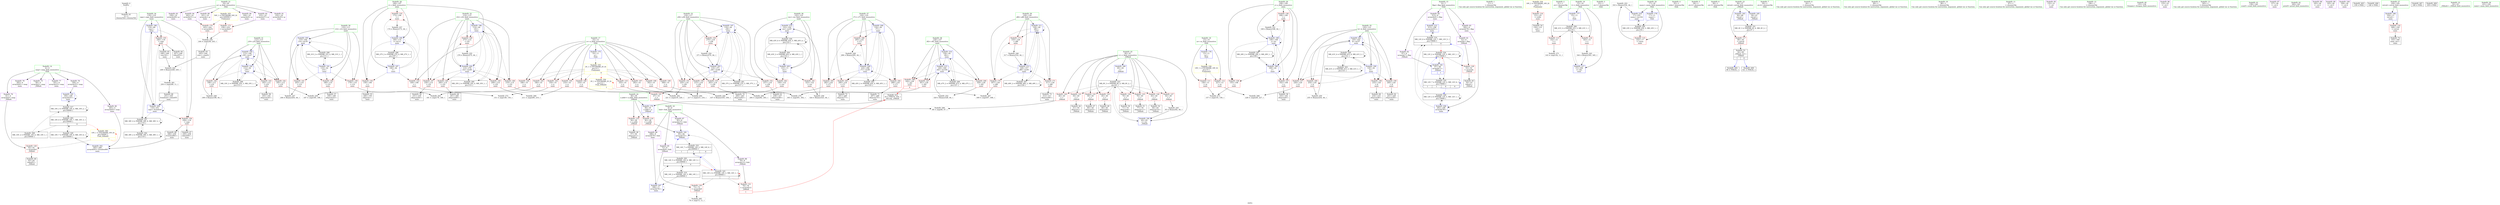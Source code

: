 digraph "SVFG" {
	label="SVFG";

	Node0x55d988379a10 [shape=record,color=grey,label="{NodeID: 0\nNullPtr}"];
	Node0x55d988379a10 -> Node0x55d988390a30[style=solid];
	Node0x55d9883d7ad0 [shape=record,color=yellow,style=double,label="{NodeID: 360\n10V_1 = ENCHI(MR_10V_0)\npts\{50000 \}\nFun[_Z4findi]|{|<s1>1}}"];
	Node0x55d9883d7ad0 -> Node0x55d9883adc20[style=dashed];
	Node0x55d9883d7ad0:s1 -> Node0x55d9883d7ad0[style=dashed,color=red];
	Node0x55d9883ab2d0 [shape=record,color=blue,label="{NodeID: 194\n112\<--199\nj18\<--inc27\nmain\n}"];
	Node0x55d9883ab2d0 -> Node0x55d9883ae6b0[style=dashed];
	Node0x55d9883ab2d0 -> Node0x55d9883ae780[style=dashed];
	Node0x55d9883ab2d0 -> Node0x55d9883ae850[style=dashed];
	Node0x55d9883ab2d0 -> Node0x55d9883ab130[style=dashed];
	Node0x55d9883ab2d0 -> Node0x55d9883ab2d0[style=dashed];
	Node0x55d9883ab2d0 -> Node0x55d9883ca280[style=dashed];
	Node0x55d9883a8700 [shape=record,color=red,label="{NodeID: 111\n156\<--13\n\<--m\nmain\n}"];
	Node0x55d9883a8700 -> Node0x55d9883b8ad0[style=solid];
	Node0x55d988392320 [shape=record,color=green,label="{NodeID: 28\n106\<--107\ni\<--i_field_insensitive\nmain\n}"];
	Node0x55d988392320 -> Node0x55d9883adf60[style=solid];
	Node0x55d988392320 -> Node0x55d9883ae030[style=solid];
	Node0x55d988392320 -> Node0x55d9883ae100[style=solid];
	Node0x55d988392320 -> Node0x55d9883b0c00[style=solid];
	Node0x55d988392320 -> Node0x55d9883b0e70[style=solid];
	Node0x55d9883cc080 [shape=record,color=black,label="{NodeID: 305\nMR_45V_2 = PHI(MR_45V_4, MR_45V_1, )\npts\{125 \}\n}"];
	Node0x55d9883cc080 -> Node0x55d9883abc90[style=dashed];
	Node0x55d9883ae440 [shape=record,color=red,label="{NodeID: 139\n179\<--110\n\<--i14\nmain\n}"];
	Node0x55d9883ae440 -> Node0x55d9883b7bd0[style=solid];
	Node0x55d9883a90b0 [shape=record,color=black,label="{NodeID: 56\n163\<--162\nidxprom8\<--\nmain\n}"];
	Node0x55d9883c5470 [shape=record,color=black,label="{NodeID: 333\nMR_14V_7 = PHI(MR_14V_2, MR_14V_6, )\npts\{90000 \}\n|{<s0>1|<s1>1|<s2>6}}"];
	Node0x55d9883c5470:s0 -> Node0x55d9883b07f0[style=dashed,color=blue];
	Node0x55d9883c5470:s1 -> Node0x55d9883d2480[style=dashed,color=blue];
	Node0x55d9883c5470:s2 -> Node0x55d9883c8480[style=dashed,color=blue];
	Node0x55d9883b5840 [shape=record,color=grey,label="{NodeID: 250\n255 = Binary(254, 44, )\n}"];
	Node0x55d9883b5840 -> Node0x55d9883ab880[style=solid];
	Node0x55d9883afb00 [shape=record,color=red,label="{NodeID: 167\n301\<--126\n\<--i82\nmain\n}"];
	Node0x55d9883afb00 -> Node0x55d9883b8650[style=solid];
	Node0x55d9883aa770 [shape=record,color=purple,label="{NodeID: 84\n313\<--6\narrayidx91\<--flag\nmain\n}"];
	Node0x55d9883aa770 -> Node0x55d9883b3060[style=solid];
	Node0x55d988390f10 [shape=record,color=green,label="{NodeID: 1\n11\<--1\n\<--dummyObj\nCan only get source location for instruction, argument, global var or function.}"];
	Node0x55d9883ab3a0 [shape=record,color=blue,label="{NodeID: 195\n110\<--204\ni14\<--inc30\nmain\n}"];
	Node0x55d9883ab3a0 -> Node0x55d9883ae440[style=dashed];
	Node0x55d9883ab3a0 -> Node0x55d9883ae510[style=dashed];
	Node0x55d9883ab3a0 -> Node0x55d9883ae5e0[style=dashed];
	Node0x55d9883ab3a0 -> Node0x55d9883ab3a0[style=dashed];
	Node0x55d9883ab3a0 -> Node0x55d9883c9d80[style=dashed];
	Node0x55d9883a87d0 [shape=record,color=red,label="{NodeID: 112\n227\<--13\n\<--m\nmain\n}"];
	Node0x55d9883a87d0 -> Node0x55d9883b8350[style=solid];
	Node0x55d9883923f0 [shape=record,color=green,label="{NodeID: 29\n108\<--109\nj\<--j_field_insensitive\nmain\n}"];
	Node0x55d9883923f0 -> Node0x55d9883ae1d0[style=solid];
	Node0x55d9883923f0 -> Node0x55d9883ae2a0[style=solid];
	Node0x55d9883923f0 -> Node0x55d9883ae370[style=solid];
	Node0x55d9883923f0 -> Node0x55d9883b0cd0[style=solid];
	Node0x55d9883923f0 -> Node0x55d9883b0da0[style=solid];
	Node0x55d9883cc580 [shape=record,color=black,label="{NodeID: 306\nMR_47V_2 = PHI(MR_47V_4, MR_47V_1, )\npts\{127 \}\n}"];
	Node0x55d9883cc580 -> Node0x55d9883abfd0[style=dashed];
	Node0x55d9883ae510 [shape=record,color=red,label="{NodeID: 140\n189\<--110\n\<--i14\nmain\n}"];
	Node0x55d9883ae510 -> Node0x55d9883a9180[style=solid];
	Node0x55d9883a9180 [shape=record,color=black,label="{NodeID: 57\n190\<--189\nidxprom22\<--\nmain\n}"];
	Node0x55d9883c5560 [shape=record,color=yellow,style=double,label="{NodeID: 334\n16V_1 = ENCHI(MR_16V_0)\npts\{1 \}\nFun[main]}"];
	Node0x55d9883c5560 -> Node0x55d9883ad190[style=dashed];
	Node0x55d9883b59c0 [shape=record,color=grey,label="{NodeID: 251\n169 = Binary(168, 44, )\n}"];
	Node0x55d9883b59c0 -> Node0x55d9883b0da0[style=solid];
	Node0x55d9883afbd0 [shape=record,color=red,label="{NodeID: 168\n320\<--126\n\<--i82\nmain\n|{<s0>6}}"];
	Node0x55d9883afbd0:s0 -> Node0x55d9883f1960[style=solid,color=red];
	Node0x55d9883aa840 [shape=record,color=purple,label="{NodeID: 85\n72\<--8\narrayidx9\<--link\n_Z4findi\n}"];
	Node0x55d9883aa840 -> Node0x55d9883adcf0[style=solid];
	Node0x55d988391560 [shape=record,color=green,label="{NodeID: 2\n21\<--1\n.str\<--dummyObj\nGlob }"];
	Node0x55d9883ab470 [shape=record,color=blue,label="{NodeID: 196\n114\<--44\ni32\<--\nmain\n}"];
	Node0x55d9883ab470 -> Node0x55d9883ae920[style=dashed];
	Node0x55d9883ab470 -> Node0x55d9883ae9f0[style=dashed];
	Node0x55d9883ab470 -> Node0x55d9883aeac0[style=dashed];
	Node0x55d9883ab470 -> Node0x55d9883aeb90[style=dashed];
	Node0x55d9883ab470 -> Node0x55d9883aec60[style=dashed];
	Node0x55d9883ab470 -> Node0x55d9883abaf0[style=dashed];
	Node0x55d9883ab470 -> Node0x55d9883ca780[style=dashed];
	Node0x55d9883a88a0 [shape=record,color=red,label="{NodeID: 113\n142\<--15\n\<--t\nmain\n}"];
	Node0x55d9883a88a0 -> Node0x55d9883b87d0[style=solid];
	Node0x55d9883924c0 [shape=record,color=green,label="{NodeID: 30\n110\<--111\ni14\<--i14_field_insensitive\nmain\n}"];
	Node0x55d9883924c0 -> Node0x55d9883ae440[style=solid];
	Node0x55d9883924c0 -> Node0x55d9883ae510[style=solid];
	Node0x55d9883924c0 -> Node0x55d9883ae5e0[style=solid];
	Node0x55d9883924c0 -> Node0x55d9883b0f40[style=solid];
	Node0x55d9883924c0 -> Node0x55d9883ab3a0[style=solid];
	Node0x55d9883cca80 [shape=record,color=black,label="{NodeID: 307\nMR_49V_2 = PHI(MR_49V_3, MR_49V_1, )\npts\{129 \}\n}"];
	Node0x55d9883cca80 -> Node0x55d9883ac0a0[style=dashed];
	Node0x55d9883cca80 -> Node0x55d9883cca80[style=dashed];
	Node0x55d9883ae5e0 [shape=record,color=red,label="{NodeID: 141\n203\<--110\n\<--i14\nmain\n}"];
	Node0x55d9883ae5e0 -> Node0x55d9883b53c0[style=solid];
	Node0x55d9883a9250 [shape=record,color=black,label="{NodeID: 58\n193\<--192\nidxprom24\<--\nmain\n}"];
	Node0x55d9883d64c0 [shape=record,color=yellow,style=double,label="{NodeID: 335\n2V_1 = ENCHI(MR_2V_0)\npts\{12 \}\nFun[main]|{|<s9>6}}"];
	Node0x55d9883d64c0 -> Node0x55d9883a7fb0[style=dashed];
	Node0x55d9883d64c0 -> Node0x55d9883a8080[style=dashed];
	Node0x55d9883d64c0 -> Node0x55d9883a8150[style=dashed];
	Node0x55d9883d64c0 -> Node0x55d9883a8220[style=dashed];
	Node0x55d9883d64c0 -> Node0x55d9883a82f0[style=dashed];
	Node0x55d9883d64c0 -> Node0x55d9883a83c0[style=dashed];
	Node0x55d9883d64c0 -> Node0x55d9883a8490[style=dashed];
	Node0x55d9883d64c0 -> Node0x55d9883a8560[style=dashed];
	Node0x55d9883d64c0 -> Node0x55d9883a8630[style=dashed];
	Node0x55d9883d64c0:s9 -> Node0x55d9883d7720[style=dashed,color=red];
	Node0x55d9883ac180 [shape=record,color=grey,label="{NodeID: 252\n329 = Binary(328, 44, )\n}"];
	Node0x55d9883ac180 -> Node0x55d9883b32d0[style=solid];
	Node0x55d9883afca0 [shape=record,color=red,label="{NodeID: 169\n328\<--126\n\<--i82\nmain\n}"];
	Node0x55d9883afca0 -> Node0x55d9883ac180[style=solid];
	Node0x55d9883aa910 [shape=record,color=purple,label="{NodeID: 86\n78\<--8\narrayidx12\<--link\n_Z4findi\n}"];
	Node0x55d9883aa910 -> Node0x55d9883addc0[style=solid];
	Node0x55d9883915f0 [shape=record,color=green,label="{NodeID: 3\n23\<--1\n.str.1\<--dummyObj\nGlob }"];
	Node0x55d9883ab540 [shape=record,color=blue,label="{NodeID: 197\n116\<--44\nj36\<--\nmain\n}"];
	Node0x55d9883ab540 -> Node0x55d9883aed30[style=dashed];
	Node0x55d9883ab540 -> Node0x55d9883aee00[style=dashed];
	Node0x55d9883ab540 -> Node0x55d9883aeed0[style=dashed];
	Node0x55d9883ab540 -> Node0x55d9883aefa0[style=dashed];
	Node0x55d9883ab540 -> Node0x55d9883af070[style=dashed];
	Node0x55d9883ab540 -> Node0x55d9883ab540[style=dashed];
	Node0x55d9883ab540 -> Node0x55d9883aba20[style=dashed];
	Node0x55d9883ab540 -> Node0x55d9883cac80[style=dashed];
	Node0x55d9883a8970 [shape=record,color=red,label="{NodeID: 114\n343\<--15\n\<--t\nmain\n}"];
	Node0x55d9883a8970 -> Node0x55d9883b4dc0[style=solid];
	Node0x55d988392590 [shape=record,color=green,label="{NodeID: 31\n112\<--113\nj18\<--j18_field_insensitive\nmain\n}"];
	Node0x55d988392590 -> Node0x55d9883ae6b0[style=solid];
	Node0x55d988392590 -> Node0x55d9883ae780[style=solid];
	Node0x55d988392590 -> Node0x55d9883ae850[style=solid];
	Node0x55d988392590 -> Node0x55d9883ab130[style=solid];
	Node0x55d988392590 -> Node0x55d9883ab2d0[style=solid];
	Node0x55d9883ccf80 [shape=record,color=black,label="{NodeID: 308\nMR_10V_2 = PHI(MR_10V_6, MR_10V_1, )\npts\{50000 \}\n}"];
	Node0x55d9883ccf80 -> Node0x55d9883cfc80[style=dashed];
	Node0x55d9883ae6b0 [shape=record,color=red,label="{NodeID: 142\n185\<--112\n\<--j18\nmain\n}"];
	Node0x55d9883ae6b0 -> Node0x55d9883acc00[style=solid];
	Node0x55d9883a9320 [shape=record,color=black,label="{NodeID: 59\n231\<--230\nidxprom44\<--\nmain\n}"];
	Node0x55d9883d65a0 [shape=record,color=yellow,style=double,label="{NodeID: 336\n19V_1 = ENCHI(MR_19V_0)\npts\{14 \}\nFun[main]}"];
	Node0x55d9883d65a0 -> Node0x55d9883a8700[style=dashed];
	Node0x55d9883d65a0 -> Node0x55d9883a87d0[style=dashed];
	Node0x55d9883ac300 [shape=record,color=grey,label="{NodeID: 253\n333 = Binary(332, 44, )\n}"];
	Node0x55d9883ac300 -> Node0x55d9883b33a0[style=solid];
	Node0x55d9883afd70 [shape=record,color=red,label="{NodeID: 170\n307\<--128\n\<--j86\nmain\n}"];
	Node0x55d9883afd70 -> Node0x55d9883b81d0[style=solid];
	Node0x55d9883aa9e0 [shape=record,color=purple,label="{NodeID: 87\n85\<--8\narrayidx15\<--link\n_Z4findi\n}"];
	Node0x55d9883aa9e0 -> Node0x55d9883b07f0[style=solid];
	Node0x55d9883a7790 [shape=record,color=green,label="{NodeID: 4\n25\<--1\nstdin\<--dummyObj\nGlob }"];
	Node0x55d9883ab610 [shape=record,color=blue,label="{NodeID: 198\n118\<--69\nsign\<--\nmain\n}"];
	Node0x55d9883ab610 -> Node0x55d9883af140[style=dashed];
	Node0x55d9883ab610 -> Node0x55d9883af210[style=dashed];
	Node0x55d9883ab610 -> Node0x55d9883ab7b0[style=dashed];
	Node0x55d9883ab610 -> Node0x55d9883d2e80[style=dashed];
	Node0x55d9883a8a40 [shape=record,color=red,label="{NodeID: 115\n332\<--17\n\<--cases\nmain\n}"];
	Node0x55d9883a8a40 -> Node0x55d9883ac300[style=solid];
	Node0x55d9883900b0 [shape=record,color=green,label="{NodeID: 32\n114\<--115\ni32\<--i32_field_insensitive\nmain\n}"];
	Node0x55d9883900b0 -> Node0x55d9883ae920[style=solid];
	Node0x55d9883900b0 -> Node0x55d9883ae9f0[style=solid];
	Node0x55d9883900b0 -> Node0x55d9883aeac0[style=solid];
	Node0x55d9883900b0 -> Node0x55d9883aeb90[style=solid];
	Node0x55d9883900b0 -> Node0x55d9883aec60[style=solid];
	Node0x55d9883900b0 -> Node0x55d9883ab470[style=solid];
	Node0x55d9883900b0 -> Node0x55d9883abaf0[style=solid];
	Node0x55d9883cd480 [shape=record,color=black,label="{NodeID: 309\nMR_12V_2 = PHI(MR_12V_5, MR_12V_1, )\npts\{70000 \}\n}"];
	Node0x55d9883cd480 -> Node0x55d9883abe30[style=dashed];
	Node0x55d9883cd480 -> Node0x55d9883cd480[style=dashed];
	Node0x55d9883cd480 -> Node0x55d9883ced80[style=dashed];
	Node0x55d9883ae780 [shape=record,color=red,label="{NodeID: 143\n192\<--112\n\<--j18\nmain\n}"];
	Node0x55d9883ae780 -> Node0x55d9883a9250[style=solid];
	Node0x55d9883a93f0 [shape=record,color=black,label="{NodeID: 60\n234\<--233\nidxprom46\<--\nmain\n}"];
	Node0x55d9883ac480 [shape=record,color=grey,label="{NodeID: 254\n271 = Binary(270, 44, )\n}"];
	Node0x55d9883ac480 -> Node0x55d9883aba20[style=solid];
	Node0x55d9883afe40 [shape=record,color=red,label="{NodeID: 171\n311\<--128\n\<--j86\nmain\n}"];
	Node0x55d9883afe40 -> Node0x55d9883a9e80[style=solid];
	Node0x55d9883aaab0 [shape=record,color=purple,label="{NodeID: 88\n288\<--8\narrayidx76\<--link\nmain\n}"];
	Node0x55d9883aaab0 -> Node0x55d9883abd60[style=solid];
	Node0x55d9883a7820 [shape=record,color=green,label="{NodeID: 5\n26\<--1\n.str.2\<--dummyObj\nGlob }"];
	Node0x55d9883ab6e0 [shape=record,color=blue,label="{NodeID: 199\n120\<--44\nk\<--\nmain\n}"];
	Node0x55d9883ab6e0 -> Node0x55d9883af2e0[style=dashed];
	Node0x55d9883ab6e0 -> Node0x55d9883af3b0[style=dashed];
	Node0x55d9883ab6e0 -> Node0x55d9883af480[style=dashed];
	Node0x55d9883ab6e0 -> Node0x55d9883af550[style=dashed];
	Node0x55d9883ab6e0 -> Node0x55d9883ab880[style=dashed];
	Node0x55d9883ab6e0 -> Node0x55d9883d3380[style=dashed];
	Node0x55d9883ad190 [shape=record,color=red,label="{NodeID: 116\n131\<--25\n\<--stdin\nmain\n}"];
	Node0x55d9883ad190 -> Node0x55d9883a8f10[style=solid];
	Node0x55d988390180 [shape=record,color=green,label="{NodeID: 33\n116\<--117\nj36\<--j36_field_insensitive\nmain\n}"];
	Node0x55d988390180 -> Node0x55d9883aed30[style=solid];
	Node0x55d988390180 -> Node0x55d9883aee00[style=solid];
	Node0x55d988390180 -> Node0x55d9883aeed0[style=solid];
	Node0x55d988390180 -> Node0x55d9883aefa0[style=solid];
	Node0x55d988390180 -> Node0x55d9883af070[style=solid];
	Node0x55d988390180 -> Node0x55d9883ab540[style=solid];
	Node0x55d988390180 -> Node0x55d9883aba20[style=solid];
	Node0x55d9883cd980 [shape=record,color=black,label="{NodeID: 310\nMR_14V_2 = PHI(MR_14V_5, MR_14V_1, )\npts\{90000 \}\n}"];
	Node0x55d9883cd980 -> Node0x55d9883abd60[style=dashed];
	Node0x55d9883cd980 -> Node0x55d9883c8480[style=dashed];
	Node0x55d9883ae850 [shape=record,color=red,label="{NodeID: 144\n198\<--112\n\<--j18\nmain\n}"];
	Node0x55d9883ae850 -> Node0x55d9883b5540[style=solid];
	Node0x55d9883a94c0 [shape=record,color=black,label="{NodeID: 61\n238\<--237\nidxprom48\<--\nmain\n}"];
	Node0x55d9883ac600 [shape=record,color=grey,label="{NodeID: 255\n276 = Binary(275, 44, )\n}"];
	Node0x55d9883ac600 -> Node0x55d9883abaf0[style=solid];
	Node0x55d9883aff10 [shape=record,color=red,label="{NodeID: 172\n316\<--128\n\<--j86\nmain\n}"];
	Node0x55d9883aff10 -> Node0x55d9883b5240[style=solid];
	Node0x55d9883aab80 [shape=record,color=purple,label="{NodeID: 89\n161\<--19\narrayidx\<--p\nmain\n}"];
	Node0x55d988379af0 [shape=record,color=green,label="{NodeID: 6\n28\<--1\n.str.3\<--dummyObj\nGlob }"];
	Node0x55d9883c5690 [shape=record,color=black,label="{NodeID: 283\nMR_10V_6 = PHI(MR_10V_7, MR_10V_3, )\npts\{50000 \}\n|{|<s2>6}}"];
	Node0x55d9883c5690 -> Node0x55d9883ccf80[style=dashed];
	Node0x55d9883c5690 -> Node0x55d9883d3880[style=dashed];
	Node0x55d9883c5690:s2 -> Node0x55d9883d7ad0[style=dashed,color=red];
	Node0x55d9883ab7b0 [shape=record,color=blue,label="{NodeID: 200\n118\<--251\nsign\<--frombool\nmain\n}"];
	Node0x55d9883ab7b0 -> Node0x55d9883af140[style=dashed];
	Node0x55d9883ab7b0 -> Node0x55d9883af210[style=dashed];
	Node0x55d9883ab7b0 -> Node0x55d9883ab7b0[style=dashed];
	Node0x55d9883ab7b0 -> Node0x55d9883d2e80[style=dashed];
	Node0x55d9883ad260 [shape=record,color=red,label="{NodeID: 117\n99\<--36\n\<--retval\n_Z4findi\n}"];
	Node0x55d9883ad260 -> Node0x55d9883a8e40[style=solid];
	Node0x55d988390250 [shape=record,color=green,label="{NodeID: 34\n118\<--119\nsign\<--sign_field_insensitive\nmain\n}"];
	Node0x55d988390250 -> Node0x55d9883af140[style=solid];
	Node0x55d988390250 -> Node0x55d9883af210[style=solid];
	Node0x55d988390250 -> Node0x55d9883ab610[style=solid];
	Node0x55d988390250 -> Node0x55d9883ab7b0[style=solid];
	Node0x55d9883ae920 [shape=record,color=red,label="{NodeID: 145\n209\<--114\n\<--i32\nmain\n}"];
	Node0x55d9883ae920 -> Node0x55d9883b84d0[style=solid];
	Node0x55d9883a9590 [shape=record,color=black,label="{NodeID: 62\n241\<--240\nidxprom50\<--\nmain\n}"];
	Node0x55d9883ac780 [shape=record,color=grey,label="{NodeID: 256\n324 = Binary(323, 44, )\n}"];
	Node0x55d9883ac780 -> Node0x55d9883b3200[style=solid];
	Node0x55d9883affe0 [shape=record,color=red,label="{NodeID: 173\n236\<--235\n\<--arrayidx47\nmain\n}"];
	Node0x55d9883affe0 -> Node0x55d9883aca80[style=solid];
	Node0x55d9883aac50 [shape=record,color=purple,label="{NodeID: 90\n164\<--19\narrayidx9\<--p\nmain\n}"];
	Node0x55d988379b80 [shape=record,color=green,label="{NodeID: 7\n30\<--1\n.str.4\<--dummyObj\nGlob }"];
	Node0x55d9883ab880 [shape=record,color=blue,label="{NodeID: 201\n120\<--255\nk\<--inc57\nmain\n}"];
	Node0x55d9883ab880 -> Node0x55d9883af2e0[style=dashed];
	Node0x55d9883ab880 -> Node0x55d9883af3b0[style=dashed];
	Node0x55d9883ab880 -> Node0x55d9883af480[style=dashed];
	Node0x55d9883ab880 -> Node0x55d9883af550[style=dashed];
	Node0x55d9883ab880 -> Node0x55d9883ab880[style=dashed];
	Node0x55d9883ab880 -> Node0x55d9883d3380[style=dashed];
	Node0x55d9883ad330 [shape=record,color=red,label="{NodeID: 118\n56\<--38\n\<--u.addr\n_Z4findi\n}"];
	Node0x55d9883ad330 -> Node0x55d988390cd0[style=solid];
	Node0x55d988390320 [shape=record,color=green,label="{NodeID: 35\n120\<--121\nk\<--k_field_insensitive\nmain\n}"];
	Node0x55d988390320 -> Node0x55d9883af2e0[style=solid];
	Node0x55d988390320 -> Node0x55d9883af3b0[style=solid];
	Node0x55d988390320 -> Node0x55d9883af480[style=solid];
	Node0x55d988390320 -> Node0x55d9883af550[style=solid];
	Node0x55d988390320 -> Node0x55d9883ab6e0[style=solid];
	Node0x55d988390320 -> Node0x55d9883ab880[style=solid];
	Node0x55d9883ae9f0 [shape=record,color=red,label="{NodeID: 146\n219\<--114\n\<--i32\nmain\n}"];
	Node0x55d9883ae9f0 -> Node0x55d9883ad080[style=solid];
	Node0x55d9883a9660 [shape=record,color=black,label="{NodeID: 63\n245\<--244\nconv\<--cmp52\nmain\n}"];
	Node0x55d9883a9660 -> Node0x55d9883b4c40[style=solid];
	Node0x55d9883ac900 [shape=record,color=grey,label="{NodeID: 257\n174 = Binary(173, 44, )\n}"];
	Node0x55d9883ac900 -> Node0x55d9883b0e70[style=solid];
	Node0x55d9883b00b0 [shape=record,color=red,label="{NodeID: 174\n243\<--242\n\<--arrayidx51\nmain\n}"];
	Node0x55d9883b00b0 -> Node0x55d9883aca80[style=solid];
	Node0x55d9883aad20 [shape=record,color=purple,label="{NodeID: 91\n232\<--19\narrayidx45\<--p\nmain\n}"];
	Node0x55d988379c10 [shape=record,color=green,label="{NodeID: 8\n44\<--1\n\<--dummyObj\nCan only get source location for instruction, argument, global var or function.}"];
	Node0x55d9883ab950 [shape=record,color=blue,label="{NodeID: 202\n265\<--266\narrayidx63\<--frombool64\nmain\n}"];
	Node0x55d9883ab950 -> Node0x55d9883d3880[style=dashed];
	Node0x55d9883ad400 [shape=record,color=red,label="{NodeID: 119\n82\<--38\n\<--u.addr\n_Z4findi\n}"];
	Node0x55d9883ad400 -> Node0x55d9883b07f0[style=solid];
	Node0x55d9883903f0 [shape=record,color=green,label="{NodeID: 36\n122\<--123\nres\<--res_field_insensitive\nmain\n}"];
	Node0x55d9883903f0 -> Node0x55d9883af620[style=solid];
	Node0x55d9883903f0 -> Node0x55d9883af6f0[style=solid];
	Node0x55d9883903f0 -> Node0x55d9883abbc0[style=solid];
	Node0x55d9883903f0 -> Node0x55d9883b3200[style=solid];
	Node0x55d9883aeac0 [shape=record,color=red,label="{NodeID: 147\n230\<--114\n\<--i32\nmain\n}"];
	Node0x55d9883aeac0 -> Node0x55d9883a9320[style=solid];
	Node0x55d9883a9730 [shape=record,color=black,label="{NodeID: 64\n247\<--246\ntobool53\<--\nmain\n}"];
	Node0x55d9883aca80 [shape=record,color=grey,label="{NodeID: 258\n244 = cmp(236, 243, )\n}"];
	Node0x55d9883aca80 -> Node0x55d9883a9660[style=solid];
	Node0x55d9883b0180 [shape=record,color=blue,label="{NodeID: 175\n10\<--11\nn\<--\nGlob }"];
	Node0x55d9883b0180 -> Node0x55d9883d64c0[style=dashed];
	Node0x55d9883aadf0 [shape=record,color=purple,label="{NodeID: 92\n235\<--19\narrayidx47\<--p\nmain\n}"];
	Node0x55d9883aadf0 -> Node0x55d9883affe0[style=solid];
	Node0x55d988379cc0 [shape=record,color=green,label="{NodeID: 9\n69\<--1\n\<--dummyObj\nCan only get source location for instruction, argument, global var or function.}"];
	Node0x55d9883aba20 [shape=record,color=blue,label="{NodeID: 203\n116\<--271\nj36\<--inc66\nmain\n}"];
	Node0x55d9883aba20 -> Node0x55d9883aed30[style=dashed];
	Node0x55d9883aba20 -> Node0x55d9883aee00[style=dashed];
	Node0x55d9883aba20 -> Node0x55d9883aeed0[style=dashed];
	Node0x55d9883aba20 -> Node0x55d9883aefa0[style=dashed];
	Node0x55d9883aba20 -> Node0x55d9883af070[style=dashed];
	Node0x55d9883aba20 -> Node0x55d9883ab540[style=dashed];
	Node0x55d9883aba20 -> Node0x55d9883aba20[style=dashed];
	Node0x55d9883aba20 -> Node0x55d9883cac80[style=dashed];
	Node0x55d9883ad4d0 [shape=record,color=red,label="{NodeID: 120\n46\<--40\n\<--v\n_Z4findi\n}"];
	Node0x55d9883ad4d0 -> Node0x55d9883b8050[style=solid];
	Node0x55d9883904c0 [shape=record,color=green,label="{NodeID: 37\n124\<--125\ni71\<--i71_field_insensitive\nmain\n}"];
	Node0x55d9883904c0 -> Node0x55d9883af7c0[style=solid];
	Node0x55d9883904c0 -> Node0x55d9883af890[style=solid];
	Node0x55d9883904c0 -> Node0x55d9883af960[style=solid];
	Node0x55d9883904c0 -> Node0x55d9883afa30[style=solid];
	Node0x55d9883904c0 -> Node0x55d9883abc90[style=solid];
	Node0x55d9883904c0 -> Node0x55d9883abf00[style=solid];
	Node0x55d9883ced80 [shape=record,color=black,label="{NodeID: 314\nMR_12V_6 = PHI(MR_12V_7, MR_12V_5, )\npts\{70000 \}\n|{|<s1>6}}"];
	Node0x55d9883ced80 -> Node0x55d9883b3060[style=dashed];
	Node0x55d9883ced80:s1 -> Node0x55d9883d1f80[style=dashed,color=red];
	Node0x55d9883aeb90 [shape=record,color=red,label="{NodeID: 148\n260\<--114\n\<--i32\nmain\n}"];
	Node0x55d9883aeb90 -> Node0x55d9883a9b40[style=solid];
	Node0x55d9883a9800 [shape=record,color=black,label="{NodeID: 65\n248\<--246\nconv54\<--\nmain\n}"];
	Node0x55d9883a9800 -> Node0x55d9883b4c40[style=solid];
	Node0x55d9883acc00 [shape=record,color=grey,label="{NodeID: 259\n187 = cmp(185, 186, )\n}"];
	Node0x55d9883b0280 [shape=record,color=blue,label="{NodeID: 176\n13\<--11\nm\<--\nGlob }"];
	Node0x55d9883b0280 -> Node0x55d9883d65a0[style=dashed];
	Node0x55d9883aaec0 [shape=record,color=purple,label="{NodeID: 93\n239\<--19\narrayidx49\<--p\nmain\n}"];
	Node0x55d988379d50 [shape=record,color=green,label="{NodeID: 10\n88\<--1\n\<--dummyObj\nCan only get source location for instruction, argument, global var or function.}"];
	Node0x55d9883abaf0 [shape=record,color=blue,label="{NodeID: 204\n114\<--276\ni32\<--inc69\nmain\n}"];
	Node0x55d9883abaf0 -> Node0x55d9883ae920[style=dashed];
	Node0x55d9883abaf0 -> Node0x55d9883ae9f0[style=dashed];
	Node0x55d9883abaf0 -> Node0x55d9883aeac0[style=dashed];
	Node0x55d9883abaf0 -> Node0x55d9883aeb90[style=dashed];
	Node0x55d9883abaf0 -> Node0x55d9883aec60[style=dashed];
	Node0x55d9883abaf0 -> Node0x55d9883abaf0[style=dashed];
	Node0x55d9883abaf0 -> Node0x55d9883ca780[style=dashed];
	Node0x55d9883ad5a0 [shape=record,color=red,label="{NodeID: 121\n50\<--40\n\<--v\n_Z4findi\n}"];
	Node0x55d9883ad5a0 -> Node0x55d988390b30[style=solid];
	Node0x55d988390590 [shape=record,color=green,label="{NodeID: 38\n126\<--127\ni82\<--i82_field_insensitive\nmain\n}"];
	Node0x55d988390590 -> Node0x55d9883afb00[style=solid];
	Node0x55d988390590 -> Node0x55d9883afbd0[style=solid];
	Node0x55d988390590 -> Node0x55d9883afca0[style=solid];
	Node0x55d988390590 -> Node0x55d9883abfd0[style=solid];
	Node0x55d988390590 -> Node0x55d9883b32d0[style=solid];
	Node0x55d9883aec60 [shape=record,color=red,label="{NodeID: 149\n275\<--114\n\<--i32\nmain\n}"];
	Node0x55d9883aec60 -> Node0x55d9883ac600[style=solid];
	Node0x55d9883a98d0 [shape=record,color=black,label="{NodeID: 66\n251\<--250\nfrombool\<--tobool55\nmain\n}"];
	Node0x55d9883a98d0 -> Node0x55d9883ab7b0[style=solid];
	Node0x55d9883acd80 [shape=record,color=grey,label="{NodeID: 260\n284 = cmp(282, 283, )\n}"];
	Node0x55d9883b0380 [shape=record,color=blue,label="{NodeID: 177\n15\<--11\nt\<--\nGlob }"];
	Node0x55d9883b0380 -> Node0x55d9883c8980[style=dashed];
	Node0x55d9883aaf90 [shape=record,color=purple,label="{NodeID: 94\n242\<--19\narrayidx51\<--p\nmain\n}"];
	Node0x55d9883aaf90 -> Node0x55d9883b00b0[style=solid];
	Node0x55d98837c7f0 [shape=record,color=green,label="{NodeID: 11\n97\<--1\n\<--dummyObj\nCan only get source location for instruction, argument, global var or function.}"];
	Node0x55d9883abbc0 [shape=record,color=blue,label="{NodeID: 205\n122\<--11\nres\<--\nmain\n}"];
	Node0x55d9883abbc0 -> Node0x55d9883af620[style=dashed];
	Node0x55d9883abbc0 -> Node0x55d9883af6f0[style=dashed];
	Node0x55d9883abbc0 -> Node0x55d9883b3200[style=dashed];
	Node0x55d9883abbc0 -> Node0x55d9883cbb80[style=dashed];
	Node0x55d9883abbc0 -> Node0x55d9883d3d80[style=dashed];
	Node0x55d9883ad670 [shape=record,color=red,label="{NodeID: 122\n59\<--40\n\<--v\n_Z4findi\n}"];
	Node0x55d9883ad670 -> Node0x55d988390da0[style=solid];
	Node0x55d988390660 [shape=record,color=green,label="{NodeID: 39\n128\<--129\nj86\<--j86_field_insensitive\nmain\n}"];
	Node0x55d988390660 -> Node0x55d9883afd70[style=solid];
	Node0x55d988390660 -> Node0x55d9883afe40[style=solid];
	Node0x55d988390660 -> Node0x55d9883aff10[style=solid];
	Node0x55d988390660 -> Node0x55d9883ac0a0[style=solid];
	Node0x55d988390660 -> Node0x55d9883b3130[style=solid];
	Node0x55d9883aed30 [shape=record,color=red,label="{NodeID: 150\n215\<--116\n\<--j36\nmain\n}"];
	Node0x55d9883aed30 -> Node0x55d9883b7d50[style=solid];
	Node0x55d9883a99a0 [shape=record,color=black,label="{NodeID: 67\n259\<--258\ntobool59\<--\nmain\n}"];
	Node0x55d9883acf00 [shape=record,color=grey,label="{NodeID: 261\n250 = cmp(249, 11, )\n}"];
	Node0x55d9883acf00 -> Node0x55d9883a98d0[style=solid];
	Node0x55d9883b0480 [shape=record,color=blue,label="{NodeID: 178\n17\<--11\ncases\<--\nGlob }"];
	Node0x55d9883b0480 -> Node0x55d9883c8e80[style=dashed];
	Node0x55d9883ab060 [shape=record,color=purple,label="{NodeID: 95\n132\<--21\n\<--.str\nmain\n}"];
	Node0x55d98837c8c0 [shape=record,color=green,label="{NodeID: 12\n196\<--1\n\<--dummyObj\nCan only get source location for instruction, argument, global var or function.}"];
	Node0x55d9883abc90 [shape=record,color=blue,label="{NodeID: 206\n124\<--44\ni71\<--\nmain\n}"];
	Node0x55d9883abc90 -> Node0x55d9883af7c0[style=dashed];
	Node0x55d9883abc90 -> Node0x55d9883af890[style=dashed];
	Node0x55d9883abc90 -> Node0x55d9883af960[style=dashed];
	Node0x55d9883abc90 -> Node0x55d9883afa30[style=dashed];
	Node0x55d9883abc90 -> Node0x55d9883abf00[style=dashed];
	Node0x55d9883abc90 -> Node0x55d9883cc080[style=dashed];
	Node0x55d9883ad740 [shape=record,color=red,label="{NodeID: 123\n65\<--40\n\<--v\n_Z4findi\n}"];
	Node0x55d9883ad740 -> Node0x55d9883a8b80[style=solid];
	Node0x55d988390730 [shape=record,color=green,label="{NodeID: 40\n135\<--136\nfreopen\<--freopen_field_insensitive\n}"];
	Node0x55d9883cfc80 [shape=record,color=black,label="{NodeID: 317\nMR_10V_3 = PHI(MR_10V_4, MR_10V_2, )\npts\{50000 \}\n}"];
	Node0x55d9883cfc80 -> Node0x55d9883ab200[style=dashed];
	Node0x55d9883cfc80 -> Node0x55d9883c5690[style=dashed];
	Node0x55d9883cfc80 -> Node0x55d9883cfc80[style=dashed];
	Node0x55d9883aee00 [shape=record,color=red,label="{NodeID: 151\n220\<--116\n\<--j36\nmain\n}"];
	Node0x55d9883aee00 -> Node0x55d9883ad080[style=solid];
	Node0x55d9883a9a70 [shape=record,color=black,label="{NodeID: 68\n266\<--258\nfrombool64\<--\nmain\n}"];
	Node0x55d9883a9a70 -> Node0x55d9883ab950[style=solid];
	Node0x55d9883ad080 [shape=record,color=grey,label="{NodeID: 262\n221 = cmp(219, 220, )\n}"];
	Node0x55d9883b0580 [shape=record,color=blue,label="{NodeID: 179\n38\<--35\nu.addr\<--u\n_Z4findi\n}"];
	Node0x55d9883b0580 -> Node0x55d9883ad330[style=dashed];
	Node0x55d9883b0580 -> Node0x55d9883ad400[style=dashed];
	Node0x55d9883a7ad0 [shape=record,color=purple,label="{NodeID: 96\n133\<--23\n\<--.str.1\nmain\n}"];
	Node0x55d98837c990 [shape=record,color=green,label="{NodeID: 13\n345\<--1\n\<--dummyObj\nCan only get source location for instruction, argument, global var or function.}"];
	Node0x55d9883abd60 [shape=record,color=blue,label="{NodeID: 207\n288\<--11\narrayidx76\<--\nmain\n}"];
	Node0x55d9883abd60 -> Node0x55d9883abd60[style=dashed];
	Node0x55d9883abd60 -> Node0x55d9883c8480[style=dashed];
	Node0x55d9883ad810 [shape=record,color=red,label="{NodeID: 124\n70\<--40\n\<--v\n_Z4findi\n}"];
	Node0x55d9883ad810 -> Node0x55d9883a8c10[style=solid];
	Node0x55d988390830 [shape=record,color=green,label="{NodeID: 41\n139\<--140\nscanf\<--scanf_field_insensitive\n}"];
	Node0x55d9883aeed0 [shape=record,color=red,label="{NodeID: 152\n237\<--116\n\<--j36\nmain\n}"];
	Node0x55d9883aeed0 -> Node0x55d9883a94c0[style=solid];
	Node0x55d9883a9b40 [shape=record,color=black,label="{NodeID: 69\n261\<--260\nidxprom60\<--\nmain\n}"];
	Node0x55d9883b7bd0 [shape=record,color=grey,label="{NodeID: 263\n181 = cmp(179, 180, )\n}"];
	Node0x55d9883b0650 [shape=record,color=blue,label="{NodeID: 180\n40\<--44\nv\<--\n_Z4findi\n}"];
	Node0x55d9883b0650 -> Node0x55d9883d1a80[style=dashed];
	Node0x55d9883a7ba0 [shape=record,color=purple,label="{NodeID: 97\n137\<--26\n\<--.str.2\nmain\n}"];
	Node0x55d98837c490 [shape=record,color=green,label="{NodeID: 14\n4\<--5\nmap\<--map_field_insensitive\nGlob }"];
	Node0x55d98837c490 -> Node0x55d9883aa020[style=solid];
	Node0x55d98837c490 -> Node0x55d9883aa0f0[style=solid];
	Node0x55d98837c490 -> Node0x55d9883aa1c0[style=solid];
	Node0x55d98837c490 -> Node0x55d9883aa290[style=solid];
	Node0x55d98837c490 -> Node0x55d9883aa360[style=solid];
	Node0x55d98837c490 -> Node0x55d9883aa430[style=solid];
	Node0x55d9883abe30 [shape=record,color=blue,label="{NodeID: 208\n292\<--196\narrayidx78\<--\nmain\n}"];
	Node0x55d9883abe30 -> Node0x55d9883abe30[style=dashed];
	Node0x55d9883abe30 -> Node0x55d9883cd480[style=dashed];
	Node0x55d9883abe30 -> Node0x55d9883ced80[style=dashed];
	Node0x55d9883ad8e0 [shape=record,color=red,label="{NodeID: 125\n76\<--40\n\<--v\n_Z4findi\n}"];
	Node0x55d9883ad8e0 -> Node0x55d9883a8ca0[style=solid];
	Node0x55d988390930 [shape=record,color=green,label="{NodeID: 42\n340\<--341\nprintf\<--printf_field_insensitive\n}"];
	Node0x55d9883aefa0 [shape=record,color=red,label="{NodeID: 153\n263\<--116\n\<--j36\nmain\n}"];
	Node0x55d9883aefa0 -> Node0x55d9883a9c10[style=solid];
	Node0x55d9883a9c10 [shape=record,color=black,label="{NodeID: 70\n264\<--263\nidxprom62\<--\nmain\n}"];
	Node0x55d9883b7d50 [shape=record,color=grey,label="{NodeID: 264\n217 = cmp(215, 216, )\n}"];
	Node0x55d9883b0720 [shape=record,color=blue,label="{NodeID: 181\n67\<--69\narrayidx7\<--\n_Z4findi\n|{|<s1>1}}"];
	Node0x55d9883b0720 -> Node0x55d9883c5380[style=dashed];
	Node0x55d9883b0720:s1 -> Node0x55d9883d1f80[style=dashed,color=red];
	Node0x55d9883a7c70 [shape=record,color=purple,label="{NodeID: 98\n165\<--26\n\<--.str.2\nmain\n}"];
	Node0x55d98837c560 [shape=record,color=green,label="{NodeID: 15\n6\<--7\nflag\<--flag_field_insensitive\nGlob }"];
	Node0x55d98837c560 -> Node0x55d9883aa500[style=solid];
	Node0x55d98837c560 -> Node0x55d9883aa5d0[style=solid];
	Node0x55d98837c560 -> Node0x55d9883aa6a0[style=solid];
	Node0x55d98837c560 -> Node0x55d9883aa770[style=solid];
	Node0x55d9883abf00 [shape=record,color=blue,label="{NodeID: 209\n124\<--296\ni71\<--inc80\nmain\n}"];
	Node0x55d9883abf00 -> Node0x55d9883af7c0[style=dashed];
	Node0x55d9883abf00 -> Node0x55d9883af890[style=dashed];
	Node0x55d9883abf00 -> Node0x55d9883af960[style=dashed];
	Node0x55d9883abf00 -> Node0x55d9883afa30[style=dashed];
	Node0x55d9883abf00 -> Node0x55d9883abf00[style=dashed];
	Node0x55d9883abf00 -> Node0x55d9883cc080[style=dashed];
	Node0x55d9883ad9b0 [shape=record,color=red,label="{NodeID: 126\n83\<--40\n\<--v\n_Z4findi\n}"];
	Node0x55d9883ad9b0 -> Node0x55d9883a8d70[style=solid];
	Node0x55d988390a30 [shape=record,color=black,label="{NodeID: 43\n2\<--3\ndummyVal\<--dummyVal\n}"];
	Node0x55d9883af070 [shape=record,color=red,label="{NodeID: 154\n270\<--116\n\<--j36\nmain\n}"];
	Node0x55d9883af070 -> Node0x55d9883ac480[style=solid];
	Node0x55d9883a9ce0 [shape=record,color=black,label="{NodeID: 71\n287\<--286\nidxprom75\<--\nmain\n}"];
	Node0x55d9883b7ed0 [shape=record,color=grey,label="{NodeID: 265\n74 = cmp(73, 11, )\n}"];
	Node0x55d9883b07f0 [shape=record,color=blue,label="{NodeID: 182\n85\<--82\narrayidx15\<--\n_Z4findi\n}"];
	Node0x55d9883b07f0 -> Node0x55d9883c5470[style=dashed];
	Node0x55d9883a7d40 [shape=record,color=purple,label="{NodeID: 99\n145\<--28\n\<--.str.3\nmain\n}"];
	Node0x55d98837c630 [shape=record,color=green,label="{NodeID: 16\n8\<--9\nlink\<--link_field_insensitive\nGlob }"];
	Node0x55d98837c630 -> Node0x55d9883aa840[style=solid];
	Node0x55d98837c630 -> Node0x55d9883aa910[style=solid];
	Node0x55d98837c630 -> Node0x55d9883aa9e0[style=solid];
	Node0x55d98837c630 -> Node0x55d9883aaab0[style=solid];
	Node0x55d9883c8480 [shape=record,color=black,label="{NodeID: 293\nMR_14V_5 = PHI(MR_14V_6, MR_14V_3, )\npts\{90000 \}\n|{|<s1>6}}"];
	Node0x55d9883c8480 -> Node0x55d9883cd980[style=dashed];
	Node0x55d9883c8480:s1 -> Node0x55d9883d2480[style=dashed,color=red];
	Node0x55d9883abfd0 [shape=record,color=blue,label="{NodeID: 210\n126\<--44\ni82\<--\nmain\n}"];
	Node0x55d9883abfd0 -> Node0x55d9883afb00[style=dashed];
	Node0x55d9883abfd0 -> Node0x55d9883afbd0[style=dashed];
	Node0x55d9883abfd0 -> Node0x55d9883afca0[style=dashed];
	Node0x55d9883abfd0 -> Node0x55d9883b32d0[style=dashed];
	Node0x55d9883abfd0 -> Node0x55d9883cc580[style=dashed];
	Node0x55d9883ada80 [shape=record,color=red,label="{NodeID: 127\n92\<--40\n\<--v\n_Z4findi\n}"];
	Node0x55d9883ada80 -> Node0x55d9883b50c0[style=solid];
	Node0x55d988390b30 [shape=record,color=black,label="{NodeID: 44\n51\<--50\nidxprom\<--\n_Z4findi\n}"];
	Node0x55d9880bacf0 [shape=record,color=black,label="{NodeID: 404\n80 = PHI(34, )\n}"];
	Node0x55d9883af140 [shape=record,color=red,label="{NodeID: 155\n246\<--118\n\<--sign\nmain\n}"];
	Node0x55d9883af140 -> Node0x55d9883a9730[style=solid];
	Node0x55d9883af140 -> Node0x55d9883a9800[style=solid];
	Node0x55d9883a9db0 [shape=record,color=black,label="{NodeID: 72\n291\<--290\nidxprom77\<--\nmain\n}"];
	Node0x55d9883b8050 [shape=record,color=grey,label="{NodeID: 266\n48 = cmp(46, 47, )\n}"];
	Node0x55d9883b08c0 [shape=record,color=blue,label="{NodeID: 183\n36\<--88\nretval\<--\n_Z4findi\n}"];
	Node0x55d9883b08c0 -> Node0x55d9883c4e80[style=dashed];
	Node0x55d9883a7e10 [shape=record,color=purple,label="{NodeID: 100\n338\<--30\n\<--.str.4\nmain\n}"];
	Node0x55d98837c700 [shape=record,color=green,label="{NodeID: 17\n10\<--12\nn\<--n_field_insensitive\nGlob }"];
	Node0x55d98837c700 -> Node0x55d9883a7ee0[style=solid];
	Node0x55d98837c700 -> Node0x55d9883a7fb0[style=solid];
	Node0x55d98837c700 -> Node0x55d9883a8080[style=solid];
	Node0x55d98837c700 -> Node0x55d9883a8150[style=solid];
	Node0x55d98837c700 -> Node0x55d9883a8220[style=solid];
	Node0x55d98837c700 -> Node0x55d9883a82f0[style=solid];
	Node0x55d98837c700 -> Node0x55d9883a83c0[style=solid];
	Node0x55d98837c700 -> Node0x55d9883a8490[style=solid];
	Node0x55d98837c700 -> Node0x55d9883a8560[style=solid];
	Node0x55d98837c700 -> Node0x55d9883a8630[style=solid];
	Node0x55d98837c700 -> Node0x55d9883b0180[style=solid];
	Node0x55d9883c8980 [shape=record,color=black,label="{NodeID: 294\nMR_21V_2 = PHI(MR_21V_3, MR_21V_1, )\npts\{16 \}\n}"];
	Node0x55d9883c8980 -> Node0x55d9883a88a0[style=dashed];
	Node0x55d9883c8980 -> Node0x55d9883a8970[style=dashed];
	Node0x55d9883c8980 -> Node0x55d9883b3470[style=dashed];
	Node0x55d9883ac0a0 [shape=record,color=blue,label="{NodeID: 211\n128\<--44\nj86\<--\nmain\n}"];
	Node0x55d9883ac0a0 -> Node0x55d9883afd70[style=dashed];
	Node0x55d9883ac0a0 -> Node0x55d9883afe40[style=dashed];
	Node0x55d9883ac0a0 -> Node0x55d9883aff10[style=dashed];
	Node0x55d9883ac0a0 -> Node0x55d9883ac0a0[style=dashed];
	Node0x55d9883ac0a0 -> Node0x55d9883b3130[style=dashed];
	Node0x55d9883ac0a0 -> Node0x55d9883cca80[style=dashed];
	Node0x55d9883adb50 [shape=record,color=red,label="{NodeID: 128\n53\<--52\n\<--arrayidx\n_Z4findi\n}"];
	Node0x55d9883adb50 -> Node0x55d988390c00[style=solid];
	Node0x55d988390c00 [shape=record,color=black,label="{NodeID: 45\n54\<--53\ntobool\<--\n_Z4findi\n}"];
	Node0x55d9883f1490 [shape=record,color=black,label="{NodeID: 405\n138 = PHI()\n}"];
	Node0x55d9883af210 [shape=record,color=red,label="{NodeID: 156\n258\<--118\n\<--sign\nmain\n}"];
	Node0x55d9883af210 -> Node0x55d9883a99a0[style=solid];
	Node0x55d9883af210 -> Node0x55d9883a9a70[style=solid];
	Node0x55d9883a9e80 [shape=record,color=black,label="{NodeID: 73\n312\<--311\nidxprom90\<--\nmain\n}"];
	Node0x55d9883b81d0 [shape=record,color=grey,label="{NodeID: 267\n309 = cmp(307, 308, )\n}"];
	Node0x55d9883b0990 [shape=record,color=blue,label="{NodeID: 184\n40\<--93\nv\<--inc\n_Z4findi\n}"];
	Node0x55d9883b0990 -> Node0x55d9883d1a80[style=dashed];
	Node0x55d9883a7ee0 [shape=record,color=red,label="{NodeID: 101\n47\<--10\n\<--n\n_Z4findi\n}"];
	Node0x55d9883a7ee0 -> Node0x55d9883b8050[style=solid];
	Node0x55d988391aa0 [shape=record,color=green,label="{NodeID: 18\n13\<--14\nm\<--m_field_insensitive\nGlob }"];
	Node0x55d988391aa0 -> Node0x55d9883a8700[style=solid];
	Node0x55d988391aa0 -> Node0x55d9883a87d0[style=solid];
	Node0x55d988391aa0 -> Node0x55d9883b0280[style=solid];
	Node0x55d9883c8e80 [shape=record,color=black,label="{NodeID: 295\nMR_23V_2 = PHI(MR_23V_3, MR_23V_1, )\npts\{18 \}\n}"];
	Node0x55d9883c8e80 -> Node0x55d9883a8a40[style=dashed];
	Node0x55d9883c8e80 -> Node0x55d9883b33a0[style=dashed];
	Node0x55d9883b3060 [shape=record,color=blue,label="{NodeID: 212\n313\<--196\narrayidx91\<--\nmain\n}"];
	Node0x55d9883b3060 -> Node0x55d9883ced80[style=dashed];
	Node0x55d9883adc20 [shape=record,color=red,label="{NodeID: 129\n62\<--61\n\<--arrayidx4\n_Z4findi\n}"];
	Node0x55d9883adc20 -> Node0x55d9883a8af0[style=solid];
	Node0x55d988390cd0 [shape=record,color=black,label="{NodeID: 46\n57\<--56\nidxprom1\<--\n_Z4findi\n}"];
	Node0x55d9883f1560 [shape=record,color=black,label="{NodeID: 406\n146 = PHI()\n}"];
	Node0x55d9883d1a80 [shape=record,color=black,label="{NodeID: 323\nMR_8V_3 = PHI(MR_8V_4, MR_8V_2, )\npts\{41 \}\n}"];
	Node0x55d9883d1a80 -> Node0x55d9883ad4d0[style=dashed];
	Node0x55d9883d1a80 -> Node0x55d9883ad5a0[style=dashed];
	Node0x55d9883d1a80 -> Node0x55d9883ad670[style=dashed];
	Node0x55d9883d1a80 -> Node0x55d9883ad740[style=dashed];
	Node0x55d9883d1a80 -> Node0x55d9883ad810[style=dashed];
	Node0x55d9883d1a80 -> Node0x55d9883ad8e0[style=dashed];
	Node0x55d9883d1a80 -> Node0x55d9883ad9b0[style=dashed];
	Node0x55d9883d1a80 -> Node0x55d9883ada80[style=dashed];
	Node0x55d9883d1a80 -> Node0x55d9883b0990[style=dashed];
	Node0x55d9883af2e0 [shape=record,color=red,label="{NodeID: 157\n226\<--120\n\<--k\nmain\n}"];
	Node0x55d9883af2e0 -> Node0x55d9883b8350[style=solid];
	Node0x55d9883a9f50 [shape=record,color=black,label="{NodeID: 74\n103\<--348\nmain_ret\<--\nmain\n}"];
	Node0x55d9883b8350 [shape=record,color=grey,label="{NodeID: 268\n228 = cmp(226, 227, )\n}"];
	Node0x55d9883b0a60 [shape=record,color=blue,label="{NodeID: 185\n36\<--97\nretval\<--\n_Z4findi\n}"];
	Node0x55d9883b0a60 -> Node0x55d9883c4e80[style=dashed];
	Node0x55d9883a7fb0 [shape=record,color=red,label="{NodeID: 102\n150\<--10\n\<--n\nmain\n}"];
	Node0x55d9883a7fb0 -> Node0x55d9883b8950[style=solid];
	Node0x55d988391b70 [shape=record,color=green,label="{NodeID: 19\n15\<--16\nt\<--t_field_insensitive\nGlob }"];
	Node0x55d988391b70 -> Node0x55d9883a88a0[style=solid];
	Node0x55d988391b70 -> Node0x55d9883a8970[style=solid];
	Node0x55d988391b70 -> Node0x55d9883b0380[style=solid];
	Node0x55d988391b70 -> Node0x55d9883b3470[style=solid];
	Node0x55d9883c9380 [shape=record,color=black,label="{NodeID: 296\nMR_27V_2 = PHI(MR_27V_4, MR_27V_1, )\npts\{107 \}\n}"];
	Node0x55d9883c9380 -> Node0x55d9883b0c00[style=dashed];
	Node0x55d9883b3130 [shape=record,color=blue,label="{NodeID: 213\n128\<--317\nj86\<--inc93\nmain\n}"];
	Node0x55d9883b3130 -> Node0x55d9883afd70[style=dashed];
	Node0x55d9883b3130 -> Node0x55d9883afe40[style=dashed];
	Node0x55d9883b3130 -> Node0x55d9883aff10[style=dashed];
	Node0x55d9883b3130 -> Node0x55d9883ac0a0[style=dashed];
	Node0x55d9883b3130 -> Node0x55d9883b3130[style=dashed];
	Node0x55d9883b3130 -> Node0x55d9883cca80[style=dashed];
	Node0x55d9883adcf0 [shape=record,color=red,label="{NodeID: 130\n73\<--72\n\<--arrayidx9\n_Z4findi\n}"];
	Node0x55d9883adcf0 -> Node0x55d9883b7ed0[style=solid];
	Node0x55d988390da0 [shape=record,color=black,label="{NodeID: 47\n60\<--59\nidxprom3\<--\n_Z4findi\n}"];
	Node0x55d9883f1630 [shape=record,color=black,label="{NodeID: 407\n166 = PHI()\n}"];
	Node0x55d9883d1f80 [shape=record,color=black,label="{NodeID: 324\nMR_12V_2 = PHI(MR_12V_3, MR_12V_1, )\npts\{70000 \}\n}"];
	Node0x55d9883d1f80 -> Node0x55d9883adb50[style=dashed];
	Node0x55d9883d1f80 -> Node0x55d9883b0720[style=dashed];
	Node0x55d9883d1f80 -> Node0x55d9883d1f80[style=dashed];
	Node0x55d9883d1f80 -> Node0x55d9883c5380[style=dashed];
	Node0x55d9883af3b0 [shape=record,color=red,label="{NodeID: 158\n233\<--120\n\<--k\nmain\n}"];
	Node0x55d9883af3b0 -> Node0x55d9883a93f0[style=solid];
	Node0x55d9883aa020 [shape=record,color=purple,label="{NodeID: 75\n58\<--4\narrayidx2\<--map\n_Z4findi\n}"];
	Node0x55d9883b84d0 [shape=record,color=grey,label="{NodeID: 269\n211 = cmp(209, 210, )\n}"];
	Node0x55d9883b0b30 [shape=record,color=blue,label="{NodeID: 186\n104\<--11\nretval\<--\nmain\n}"];
	Node0x55d9883b0b30 -> Node0x55d9883ade90[style=dashed];
	Node0x55d9883a8080 [shape=record,color=red,label="{NodeID: 103\n180\<--10\n\<--n\nmain\n}"];
	Node0x55d9883a8080 -> Node0x55d9883b7bd0[style=solid];
	Node0x55d988391c40 [shape=record,color=green,label="{NodeID: 20\n17\<--18\ncases\<--cases_field_insensitive\nGlob }"];
	Node0x55d988391c40 -> Node0x55d9883a8a40[style=solid];
	Node0x55d988391c40 -> Node0x55d9883b0480[style=solid];
	Node0x55d988391c40 -> Node0x55d9883b33a0[style=solid];
	Node0x55d9883c9880 [shape=record,color=black,label="{NodeID: 297\nMR_29V_2 = PHI(MR_29V_3, MR_29V_1, )\npts\{109 \}\n}"];
	Node0x55d9883c9880 -> Node0x55d9883b0cd0[style=dashed];
	Node0x55d9883c9880 -> Node0x55d9883c9880[style=dashed];
	Node0x55d9883b3200 [shape=record,color=blue,label="{NodeID: 214\n122\<--324\nres\<--inc97\nmain\n}"];
	Node0x55d9883b3200 -> Node0x55d9883d3d80[style=dashed];
	Node0x55d9883addc0 [shape=record,color=red,label="{NodeID: 131\n79\<--78\n\<--arrayidx12\n_Z4findi\n|{<s0>1}}"];
	Node0x55d9883addc0:s0 -> Node0x55d9883f1960[style=solid,color=red];
	Node0x55d9883a8af0 [shape=record,color=black,label="{NodeID: 48\n63\<--62\ntobool5\<--\n_Z4findi\n}"];
	Node0x55d9883f1730 [shape=record,color=black,label="{NodeID: 408\n321 = PHI(34, )\n}"];
	Node0x55d9883d2480 [shape=record,color=black,label="{NodeID: 325\nMR_14V_2 = PHI(MR_14V_3, MR_14V_1, )\npts\{90000 \}\n|{|<s5>1}}"];
	Node0x55d9883d2480 -> Node0x55d9883adcf0[style=dashed];
	Node0x55d9883d2480 -> Node0x55d9883addc0[style=dashed];
	Node0x55d9883d2480 -> Node0x55d9883b07f0[style=dashed];
	Node0x55d9883d2480 -> Node0x55d9883d2480[style=dashed];
	Node0x55d9883d2480 -> Node0x55d9883c5470[style=dashed];
	Node0x55d9883d2480:s5 -> Node0x55d9883d2480[style=dashed,color=red];
	Node0x55d9883b4c40 [shape=record,color=grey,label="{NodeID: 242\n249 = Binary(248, 245, )\n}"];
	Node0x55d9883b4c40 -> Node0x55d9883acf00[style=solid];
	Node0x55d9883af480 [shape=record,color=red,label="{NodeID: 159\n240\<--120\n\<--k\nmain\n}"];
	Node0x55d9883af480 -> Node0x55d9883a9590[style=solid];
	Node0x55d9883aa0f0 [shape=record,color=purple,label="{NodeID: 76\n61\<--4\narrayidx4\<--map\n_Z4findi\n}"];
	Node0x55d9883aa0f0 -> Node0x55d9883adc20[style=solid];
	Node0x55d9883b8650 [shape=record,color=grey,label="{NodeID: 270\n303 = cmp(301, 302, )\n}"];
	Node0x55d9883b0c00 [shape=record,color=blue,label="{NodeID: 187\n106\<--44\ni\<--\nmain\n}"];
	Node0x55d9883b0c00 -> Node0x55d9883adf60[style=dashed];
	Node0x55d9883b0c00 -> Node0x55d9883ae030[style=dashed];
	Node0x55d9883b0c00 -> Node0x55d9883ae100[style=dashed];
	Node0x55d9883b0c00 -> Node0x55d9883b0e70[style=dashed];
	Node0x55d9883b0c00 -> Node0x55d9883c9380[style=dashed];
	Node0x55d9883a8150 [shape=record,color=red,label="{NodeID: 104\n186\<--10\n\<--n\nmain\n}"];
	Node0x55d9883a8150 -> Node0x55d9883acc00[style=solid];
	Node0x55d988391d10 [shape=record,color=green,label="{NodeID: 21\n19\<--20\np\<--p_field_insensitive\nGlob }"];
	Node0x55d988391d10 -> Node0x55d9883aab80[style=solid];
	Node0x55d988391d10 -> Node0x55d9883aac50[style=solid];
	Node0x55d988391d10 -> Node0x55d9883aad20[style=solid];
	Node0x55d988391d10 -> Node0x55d9883aadf0[style=solid];
	Node0x55d988391d10 -> Node0x55d9883aaec0[style=solid];
	Node0x55d988391d10 -> Node0x55d9883aaf90[style=solid];
	Node0x55d9883c9d80 [shape=record,color=black,label="{NodeID: 298\nMR_31V_2 = PHI(MR_31V_4, MR_31V_1, )\npts\{111 \}\n}"];
	Node0x55d9883c9d80 -> Node0x55d9883b0f40[style=dashed];
	Node0x55d9883b32d0 [shape=record,color=blue,label="{NodeID: 215\n126\<--329\ni82\<--inc100\nmain\n}"];
	Node0x55d9883b32d0 -> Node0x55d9883afb00[style=dashed];
	Node0x55d9883b32d0 -> Node0x55d9883afbd0[style=dashed];
	Node0x55d9883b32d0 -> Node0x55d9883afca0[style=dashed];
	Node0x55d9883b32d0 -> Node0x55d9883b32d0[style=dashed];
	Node0x55d9883b32d0 -> Node0x55d9883cc580[style=dashed];
	Node0x55d9883ade90 [shape=record,color=red,label="{NodeID: 132\n348\<--104\n\<--retval\nmain\n}"];
	Node0x55d9883ade90 -> Node0x55d9883a9f50[style=solid];
	Node0x55d9883a8b80 [shape=record,color=black,label="{NodeID: 49\n66\<--65\nidxprom6\<--\n_Z4findi\n}"];
	Node0x55d9883f1890 [shape=record,color=black,label="{NodeID: 409\n339 = PHI()\n}"];
	Node0x55d9883b4dc0 [shape=record,color=grey,label="{NodeID: 243\n344 = Binary(343, 345, )\n}"];
	Node0x55d9883b4dc0 -> Node0x55d9883b3470[style=solid];
	Node0x55d9883af550 [shape=record,color=red,label="{NodeID: 160\n254\<--120\n\<--k\nmain\n}"];
	Node0x55d9883af550 -> Node0x55d9883b5840[style=solid];
	Node0x55d9883aa1c0 [shape=record,color=purple,label="{NodeID: 77\n191\<--4\narrayidx23\<--map\nmain\n}"];
	Node0x55d9883b87d0 [shape=record,color=grey,label="{NodeID: 271\n143 = cmp(142, 11, )\n}"];
	Node0x55d9883b0cd0 [shape=record,color=blue,label="{NodeID: 188\n108\<--44\nj\<--\nmain\n}"];
	Node0x55d9883b0cd0 -> Node0x55d9883ae1d0[style=dashed];
	Node0x55d9883b0cd0 -> Node0x55d9883ae2a0[style=dashed];
	Node0x55d9883b0cd0 -> Node0x55d9883ae370[style=dashed];
	Node0x55d9883b0cd0 -> Node0x55d9883b0cd0[style=dashed];
	Node0x55d9883b0cd0 -> Node0x55d9883b0da0[style=dashed];
	Node0x55d9883b0cd0 -> Node0x55d9883c9880[style=dashed];
	Node0x55d9883a8220 [shape=record,color=red,label="{NodeID: 105\n210\<--10\n\<--n\nmain\n}"];
	Node0x55d9883a8220 -> Node0x55d9883b84d0[style=solid];
	Node0x55d988391de0 [shape=record,color=green,label="{NodeID: 22\n32\<--33\n_Z4findi\<--_Z4findi_field_insensitive\n}"];
	Node0x55d9883ca280 [shape=record,color=black,label="{NodeID: 299\nMR_33V_2 = PHI(MR_33V_3, MR_33V_1, )\npts\{113 \}\n}"];
	Node0x55d9883ca280 -> Node0x55d9883ab130[style=dashed];
	Node0x55d9883ca280 -> Node0x55d9883ca280[style=dashed];
	Node0x55d9883b33a0 [shape=record,color=blue,label="{NodeID: 216\n17\<--333\ncases\<--inc102\nmain\n}"];
	Node0x55d9883b33a0 -> Node0x55d9883c8e80[style=dashed];
	Node0x55d9883adf60 [shape=record,color=red,label="{NodeID: 133\n149\<--106\n\<--i\nmain\n}"];
	Node0x55d9883adf60 -> Node0x55d9883b8950[style=solid];
	Node0x55d9883a8c10 [shape=record,color=black,label="{NodeID: 50\n71\<--70\nidxprom8\<--\n_Z4findi\n}"];
	Node0x55d9883f1960 [shape=record,color=black,label="{NodeID: 410\n35 = PHI(79, 320, )\n0th arg _Z4findi }"];
	Node0x55d9883f1960 -> Node0x55d9883b0580[style=solid];
	Node0x55d9883d2e80 [shape=record,color=black,label="{NodeID: 327\nMR_39V_4 = PHI(MR_39V_8, MR_39V_3, )\npts\{119 \}\n}"];
	Node0x55d9883d2e80 -> Node0x55d9883ab610[style=dashed];
	Node0x55d9883d2e80 -> Node0x55d9883cb180[style=dashed];
	Node0x55d9883d2e80 -> Node0x55d9883d2e80[style=dashed];
	Node0x55d9883b4f40 [shape=record,color=grey,label="{NodeID: 244\n337 = Binary(335, 336, )\n}"];
	Node0x55d9883af620 [shape=record,color=red,label="{NodeID: 161\n323\<--122\n\<--res\nmain\n}"];
	Node0x55d9883af620 -> Node0x55d9883ac780[style=solid];
	Node0x55d9883aa290 [shape=record,color=purple,label="{NodeID: 78\n194\<--4\narrayidx25\<--map\nmain\n}"];
	Node0x55d9883aa290 -> Node0x55d9883ab200[style=solid];
	Node0x55d9883d7640 [shape=record,color=yellow,style=double,label="{NodeID: 355\n54V_1 = ENCHI(MR_54V_0)\npts\{200000 \}\nFun[main]}"];
	Node0x55d9883d7640 -> Node0x55d9883affe0[style=dashed];
	Node0x55d9883d7640 -> Node0x55d9883b00b0[style=dashed];
	Node0x55d9883b8950 [shape=record,color=grey,label="{NodeID: 272\n151 = cmp(149, 150, )\n}"];
	Node0x55d9883b0da0 [shape=record,color=blue,label="{NodeID: 189\n108\<--169\nj\<--inc\nmain\n}"];
	Node0x55d9883b0da0 -> Node0x55d9883ae1d0[style=dashed];
	Node0x55d9883b0da0 -> Node0x55d9883ae2a0[style=dashed];
	Node0x55d9883b0da0 -> Node0x55d9883ae370[style=dashed];
	Node0x55d9883b0da0 -> Node0x55d9883b0cd0[style=dashed];
	Node0x55d9883b0da0 -> Node0x55d9883b0da0[style=dashed];
	Node0x55d9883b0da0 -> Node0x55d9883c9880[style=dashed];
	Node0x55d9883a82f0 [shape=record,color=red,label="{NodeID: 106\n216\<--10\n\<--n\nmain\n}"];
	Node0x55d9883a82f0 -> Node0x55d9883b7d50[style=solid];
	Node0x55d988391ee0 [shape=record,color=green,label="{NodeID: 23\n36\<--37\nretval\<--retval_field_insensitive\n_Z4findi\n}"];
	Node0x55d988391ee0 -> Node0x55d9883ad260[style=solid];
	Node0x55d988391ee0 -> Node0x55d9883b08c0[style=solid];
	Node0x55d988391ee0 -> Node0x55d9883b0a60[style=solid];
	Node0x55d9883ca780 [shape=record,color=black,label="{NodeID: 300\nMR_35V_2 = PHI(MR_35V_4, MR_35V_1, )\npts\{115 \}\n}"];
	Node0x55d9883ca780 -> Node0x55d9883ab470[style=dashed];
	Node0x55d9883b3470 [shape=record,color=blue,label="{NodeID: 217\n15\<--344\nt\<--dec\nmain\n}"];
	Node0x55d9883b3470 -> Node0x55d9883c8980[style=dashed];
	Node0x55d9883ae030 [shape=record,color=red,label="{NodeID: 134\n159\<--106\n\<--i\nmain\n}"];
	Node0x55d9883ae030 -> Node0x55d9883a8fe0[style=solid];
	Node0x55d9883a8ca0 [shape=record,color=black,label="{NodeID: 51\n77\<--76\nidxprom11\<--\n_Z4findi\n}"];
	Node0x55d9883d3380 [shape=record,color=black,label="{NodeID: 328\nMR_41V_4 = PHI(MR_41V_8, MR_41V_3, )\npts\{121 \}\n}"];
	Node0x55d9883d3380 -> Node0x55d9883ab6e0[style=dashed];
	Node0x55d9883d3380 -> Node0x55d9883cb680[style=dashed];
	Node0x55d9883d3380 -> Node0x55d9883d3380[style=dashed];
	Node0x55d9883b50c0 [shape=record,color=grey,label="{NodeID: 245\n93 = Binary(92, 44, )\n}"];
	Node0x55d9883b50c0 -> Node0x55d9883b0990[style=solid];
	Node0x55d9883af6f0 [shape=record,color=red,label="{NodeID: 162\n336\<--122\n\<--res\nmain\n}"];
	Node0x55d9883af6f0 -> Node0x55d9883b4f40[style=solid];
	Node0x55d9883aa360 [shape=record,color=purple,label="{NodeID: 79\n262\<--4\narrayidx61\<--map\nmain\n}"];
	Node0x55d9883d7720 [shape=record,color=yellow,style=double,label="{NodeID: 356\n2V_1 = ENCHI(MR_2V_0)\npts\{12 \}\nFun[_Z4findi]|{|<s1>1}}"];
	Node0x55d9883d7720 -> Node0x55d9883a7ee0[style=dashed];
	Node0x55d9883d7720:s1 -> Node0x55d9883d7720[style=dashed,color=red];
	Node0x55d9883b8ad0 [shape=record,color=grey,label="{NodeID: 273\n157 = cmp(155, 156, )\n}"];
	Node0x55d9883b0e70 [shape=record,color=blue,label="{NodeID: 190\n106\<--174\ni\<--inc12\nmain\n}"];
	Node0x55d9883b0e70 -> Node0x55d9883adf60[style=dashed];
	Node0x55d9883b0e70 -> Node0x55d9883ae030[style=dashed];
	Node0x55d9883b0e70 -> Node0x55d9883ae100[style=dashed];
	Node0x55d9883b0e70 -> Node0x55d9883b0e70[style=dashed];
	Node0x55d9883b0e70 -> Node0x55d9883c9380[style=dashed];
	Node0x55d9883a83c0 [shape=record,color=red,label="{NodeID: 107\n283\<--10\n\<--n\nmain\n}"];
	Node0x55d9883a83c0 -> Node0x55d9883acd80[style=solid];
	Node0x55d988391fb0 [shape=record,color=green,label="{NodeID: 24\n38\<--39\nu.addr\<--u.addr_field_insensitive\n_Z4findi\n}"];
	Node0x55d988391fb0 -> Node0x55d9883ad330[style=solid];
	Node0x55d988391fb0 -> Node0x55d9883ad400[style=solid];
	Node0x55d988391fb0 -> Node0x55d9883b0580[style=solid];
	Node0x55d9883cac80 [shape=record,color=black,label="{NodeID: 301\nMR_37V_2 = PHI(MR_37V_3, MR_37V_1, )\npts\{117 \}\n}"];
	Node0x55d9883cac80 -> Node0x55d9883ab540[style=dashed];
	Node0x55d9883cac80 -> Node0x55d9883cac80[style=dashed];
	Node0x55d9883ae100 [shape=record,color=red,label="{NodeID: 135\n173\<--106\n\<--i\nmain\n}"];
	Node0x55d9883ae100 -> Node0x55d9883ac900[style=solid];
	Node0x55d9883a8d70 [shape=record,color=black,label="{NodeID: 52\n84\<--83\nidxprom14\<--\n_Z4findi\n}"];
	Node0x55d9883d3880 [shape=record,color=black,label="{NodeID: 329\nMR_10V_7 = PHI(MR_10V_9, MR_10V_6, )\npts\{50000 \}\n}"];
	Node0x55d9883d3880 -> Node0x55d9883ab950[style=dashed];
	Node0x55d9883d3880 -> Node0x55d9883c5690[style=dashed];
	Node0x55d9883d3880 -> Node0x55d9883d3880[style=dashed];
	Node0x55d9883b5240 [shape=record,color=grey,label="{NodeID: 246\n317 = Binary(316, 44, )\n}"];
	Node0x55d9883b5240 -> Node0x55d9883b3130[style=solid];
	Node0x55d9883af7c0 [shape=record,color=red,label="{NodeID: 163\n282\<--124\n\<--i71\nmain\n}"];
	Node0x55d9883af7c0 -> Node0x55d9883acd80[style=solid];
	Node0x55d9883aa430 [shape=record,color=purple,label="{NodeID: 80\n265\<--4\narrayidx63\<--map\nmain\n}"];
	Node0x55d9883aa430 -> Node0x55d9883ab950[style=solid];
	Node0x55d9883b0f40 [shape=record,color=blue,label="{NodeID: 191\n110\<--44\ni14\<--\nmain\n}"];
	Node0x55d9883b0f40 -> Node0x55d9883ae440[style=dashed];
	Node0x55d9883b0f40 -> Node0x55d9883ae510[style=dashed];
	Node0x55d9883b0f40 -> Node0x55d9883ae5e0[style=dashed];
	Node0x55d9883b0f40 -> Node0x55d9883ab3a0[style=dashed];
	Node0x55d9883b0f40 -> Node0x55d9883c9d80[style=dashed];
	Node0x55d9883a8490 [shape=record,color=red,label="{NodeID: 108\n302\<--10\n\<--n\nmain\n}"];
	Node0x55d9883a8490 -> Node0x55d9883b8650[style=solid];
	Node0x55d988392080 [shape=record,color=green,label="{NodeID: 25\n40\<--41\nv\<--v_field_insensitive\n_Z4findi\n}"];
	Node0x55d988392080 -> Node0x55d9883ad4d0[style=solid];
	Node0x55d988392080 -> Node0x55d9883ad5a0[style=solid];
	Node0x55d988392080 -> Node0x55d9883ad670[style=solid];
	Node0x55d988392080 -> Node0x55d9883ad740[style=solid];
	Node0x55d988392080 -> Node0x55d9883ad810[style=solid];
	Node0x55d988392080 -> Node0x55d9883ad8e0[style=solid];
	Node0x55d988392080 -> Node0x55d9883ad9b0[style=solid];
	Node0x55d988392080 -> Node0x55d9883ada80[style=solid];
	Node0x55d988392080 -> Node0x55d9883b0650[style=solid];
	Node0x55d988392080 -> Node0x55d9883b0990[style=solid];
	Node0x55d9883cb180 [shape=record,color=black,label="{NodeID: 302\nMR_39V_2 = PHI(MR_39V_3, MR_39V_1, )\npts\{119 \}\n}"];
	Node0x55d9883cb180 -> Node0x55d9883cb180[style=dashed];
	Node0x55d9883cb180 -> Node0x55d9883d2e80[style=dashed];
	Node0x55d9883ae1d0 [shape=record,color=red,label="{NodeID: 136\n155\<--108\n\<--j\nmain\n}"];
	Node0x55d9883ae1d0 -> Node0x55d9883b8ad0[style=solid];
	Node0x55d9883a8e40 [shape=record,color=black,label="{NodeID: 53\n34\<--99\n_Z4findi_ret\<--\n_Z4findi\n|{<s0>1|<s1>6}}"];
	Node0x55d9883a8e40:s0 -> Node0x55d9880bacf0[style=solid,color=blue];
	Node0x55d9883a8e40:s1 -> Node0x55d9883f1730[style=solid,color=blue];
	Node0x55d9883d3d80 [shape=record,color=black,label="{NodeID: 330\nMR_43V_6 = PHI(MR_43V_5, MR_43V_4, )\npts\{123 \}\n}"];
	Node0x55d9883d3d80 -> Node0x55d9883af620[style=dashed];
	Node0x55d9883d3d80 -> Node0x55d9883af6f0[style=dashed];
	Node0x55d9883d3d80 -> Node0x55d9883b3200[style=dashed];
	Node0x55d9883d3d80 -> Node0x55d9883cbb80[style=dashed];
	Node0x55d9883d3d80 -> Node0x55d9883d3d80[style=dashed];
	Node0x55d9883b53c0 [shape=record,color=grey,label="{NodeID: 247\n204 = Binary(203, 44, )\n}"];
	Node0x55d9883b53c0 -> Node0x55d9883ab3a0[style=solid];
	Node0x55d9883af890 [shape=record,color=red,label="{NodeID: 164\n286\<--124\n\<--i71\nmain\n}"];
	Node0x55d9883af890 -> Node0x55d9883a9ce0[style=solid];
	Node0x55d9883aa500 [shape=record,color=purple,label="{NodeID: 81\n52\<--6\narrayidx\<--flag\n_Z4findi\n}"];
	Node0x55d9883aa500 -> Node0x55d9883adb50[style=solid];
	Node0x55d9883ab130 [shape=record,color=blue,label="{NodeID: 192\n112\<--44\nj18\<--\nmain\n}"];
	Node0x55d9883ab130 -> Node0x55d9883ae6b0[style=dashed];
	Node0x55d9883ab130 -> Node0x55d9883ae780[style=dashed];
	Node0x55d9883ab130 -> Node0x55d9883ae850[style=dashed];
	Node0x55d9883ab130 -> Node0x55d9883ab130[style=dashed];
	Node0x55d9883ab130 -> Node0x55d9883ab2d0[style=dashed];
	Node0x55d9883ab130 -> Node0x55d9883ca280[style=dashed];
	Node0x55d9883a8560 [shape=record,color=red,label="{NodeID: 109\n308\<--10\n\<--n\nmain\n}"];
	Node0x55d9883a8560 -> Node0x55d9883b81d0[style=solid];
	Node0x55d988392150 [shape=record,color=green,label="{NodeID: 26\n101\<--102\nmain\<--main_field_insensitive\n}"];
	Node0x55d9883cb680 [shape=record,color=black,label="{NodeID: 303\nMR_41V_2 = PHI(MR_41V_3, MR_41V_1, )\npts\{121 \}\n}"];
	Node0x55d9883cb680 -> Node0x55d9883cb680[style=dashed];
	Node0x55d9883cb680 -> Node0x55d9883d3380[style=dashed];
	Node0x55d9883ae2a0 [shape=record,color=red,label="{NodeID: 137\n162\<--108\n\<--j\nmain\n}"];
	Node0x55d9883ae2a0 -> Node0x55d9883a90b0[style=solid];
	Node0x55d9883a8f10 [shape=record,color=black,label="{NodeID: 54\n134\<--131\ncall\<--\nmain\n}"];
	Node0x55d9883c4e80 [shape=record,color=black,label="{NodeID: 331\nMR_4V_3 = PHI(MR_4V_4, MR_4V_2, )\npts\{37 \}\n}"];
	Node0x55d9883c4e80 -> Node0x55d9883ad260[style=dashed];
	Node0x55d9883b5540 [shape=record,color=grey,label="{NodeID: 248\n199 = Binary(198, 44, )\n}"];
	Node0x55d9883b5540 -> Node0x55d9883ab2d0[style=solid];
	Node0x55d9883af960 [shape=record,color=red,label="{NodeID: 165\n290\<--124\n\<--i71\nmain\n}"];
	Node0x55d9883af960 -> Node0x55d9883a9db0[style=solid];
	Node0x55d9883aa5d0 [shape=record,color=purple,label="{NodeID: 82\n67\<--6\narrayidx7\<--flag\n_Z4findi\n}"];
	Node0x55d9883aa5d0 -> Node0x55d9883b0720[style=solid];
	Node0x55d9883ab200 [shape=record,color=blue,label="{NodeID: 193\n194\<--196\narrayidx25\<--\nmain\n}"];
	Node0x55d9883ab200 -> Node0x55d9883ab200[style=dashed];
	Node0x55d9883ab200 -> Node0x55d9883cfc80[style=dashed];
	Node0x55d9883a8630 [shape=record,color=red,label="{NodeID: 110\n335\<--10\n\<--n\nmain\n}"];
	Node0x55d9883a8630 -> Node0x55d9883b4f40[style=solid];
	Node0x55d988392250 [shape=record,color=green,label="{NodeID: 27\n104\<--105\nretval\<--retval_field_insensitive\nmain\n}"];
	Node0x55d988392250 -> Node0x55d9883ade90[style=solid];
	Node0x55d988392250 -> Node0x55d9883b0b30[style=solid];
	Node0x55d9883cbb80 [shape=record,color=black,label="{NodeID: 304\nMR_43V_2 = PHI(MR_43V_4, MR_43V_1, )\npts\{123 \}\n}"];
	Node0x55d9883cbb80 -> Node0x55d9883abbc0[style=dashed];
	Node0x55d9883ae370 [shape=record,color=red,label="{NodeID: 138\n168\<--108\n\<--j\nmain\n}"];
	Node0x55d9883ae370 -> Node0x55d9883b59c0[style=solid];
	Node0x55d9883a8fe0 [shape=record,color=black,label="{NodeID: 55\n160\<--159\nidxprom\<--\nmain\n}"];
	Node0x55d9883c5380 [shape=record,color=black,label="{NodeID: 332\nMR_12V_7 = PHI(MR_12V_2, MR_12V_6, )\npts\{70000 \}\n|{<s0>1|<s1>1|<s2>6|<s3>6}}"];
	Node0x55d9883c5380:s0 -> Node0x55d9883d1f80[style=dashed,color=blue];
	Node0x55d9883c5380:s1 -> Node0x55d9883c5380[style=dashed,color=blue];
	Node0x55d9883c5380:s2 -> Node0x55d9883cd480[style=dashed,color=blue];
	Node0x55d9883c5380:s3 -> Node0x55d9883ced80[style=dashed,color=blue];
	Node0x55d9883b56c0 [shape=record,color=grey,label="{NodeID: 249\n296 = Binary(295, 44, )\n}"];
	Node0x55d9883b56c0 -> Node0x55d9883abf00[style=solid];
	Node0x55d9883afa30 [shape=record,color=red,label="{NodeID: 166\n295\<--124\n\<--i71\nmain\n}"];
	Node0x55d9883afa30 -> Node0x55d9883b56c0[style=solid];
	Node0x55d9883aa6a0 [shape=record,color=purple,label="{NodeID: 83\n292\<--6\narrayidx78\<--flag\nmain\n}"];
	Node0x55d9883aa6a0 -> Node0x55d9883abe30[style=solid];
}
